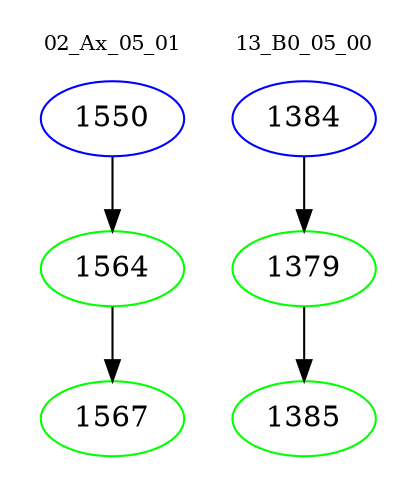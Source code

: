 digraph{
subgraph cluster_0 {
color = white
label = "02_Ax_05_01";
fontsize=10;
T0_1550 [label="1550", color="blue"]
T0_1550 -> T0_1564 [color="black"]
T0_1564 [label="1564", color="green"]
T0_1564 -> T0_1567 [color="black"]
T0_1567 [label="1567", color="green"]
}
subgraph cluster_1 {
color = white
label = "13_B0_05_00";
fontsize=10;
T1_1384 [label="1384", color="blue"]
T1_1384 -> T1_1379 [color="black"]
T1_1379 [label="1379", color="green"]
T1_1379 -> T1_1385 [color="black"]
T1_1385 [label="1385", color="green"]
}
}
